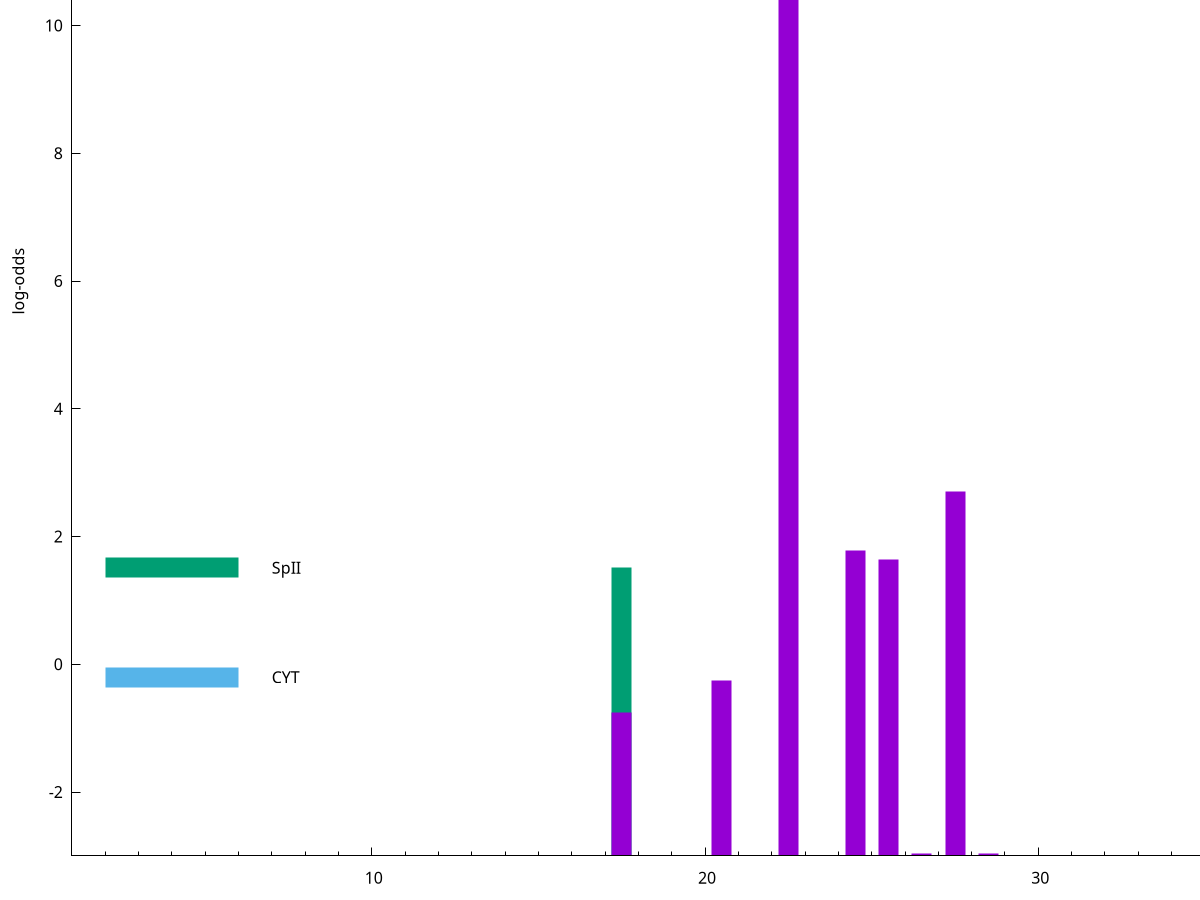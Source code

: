 set title "LipoP predictions for SRR4017837.gff"
set size 2., 1.4
set xrange [1:70] 
set mxtics 10
set yrange [-3:15]
set y2range [0:18]
set ylabel "log-odds"
set term postscript eps color solid "Helvetica" 30
set output "SRR4017837.gff37.eps"
set arrow from 2,11.0102 to 6,11.0102 nohead lt 1 lw 20
set label "SpI" at 7,11.0102
set arrow from 2,1.51048 to 6,1.51048 nohead lt 2 lw 20
set label "SpII" at 7,1.51048
set arrow from 2,-0.200913 to 6,-0.200913 nohead lt 3 lw 20
set label "CYT" at 7,-0.200913
set arrow from 2,11.0102 to 6,11.0102 nohead lt 1 lw 20
set label "SpI" at 7,11.0102
# NOTE: The scores below are the log-odds scores with the threshold
# NOTE: subtracted (a hack to make gnuplot make the histogram all
# NOTE: look nice).
plot "-" axes x1y2 title "" with impulses lt 2 lw 20, "-" axes x1y2 title "" with impulses lt 1 lw 20
17.500000 4.510480
e
22.500000 13.999700
27.500000 5.708690
24.500000 4.784910
25.500000 4.643750
20.500000 2.752014
17.500000 2.243397
28.500000 0.042330
26.500000 0.033730
e
exit
